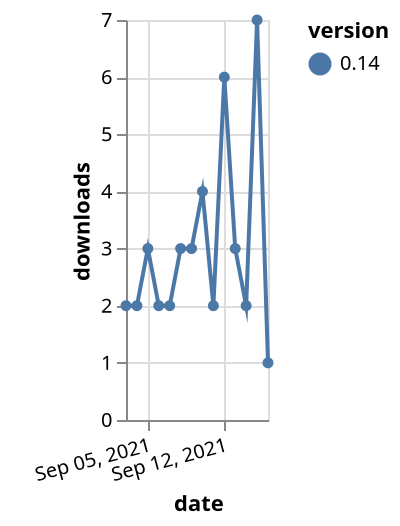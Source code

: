 {"$schema": "https://vega.github.io/schema/vega-lite/v5.json", "description": "A simple bar chart with embedded data.", "data": {"values": [{"date": "2021-09-03", "total": 5813, "delta": 2, "version": "0.14"}, {"date": "2021-09-04", "total": 5815, "delta": 2, "version": "0.14"}, {"date": "2021-09-05", "total": 5818, "delta": 3, "version": "0.14"}, {"date": "2021-09-06", "total": 5820, "delta": 2, "version": "0.14"}, {"date": "2021-09-07", "total": 5822, "delta": 2, "version": "0.14"}, {"date": "2021-09-08", "total": 5825, "delta": 3, "version": "0.14"}, {"date": "2021-09-09", "total": 5828, "delta": 3, "version": "0.14"}, {"date": "2021-09-10", "total": 5832, "delta": 4, "version": "0.14"}, {"date": "2021-09-11", "total": 5834, "delta": 2, "version": "0.14"}, {"date": "2021-09-12", "total": 5840, "delta": 6, "version": "0.14"}, {"date": "2021-09-13", "total": 5843, "delta": 3, "version": "0.14"}, {"date": "2021-09-14", "total": 5845, "delta": 2, "version": "0.14"}, {"date": "2021-09-15", "total": 5852, "delta": 7, "version": "0.14"}, {"date": "2021-09-16", "total": 5853, "delta": 1, "version": "0.14"}]}, "width": "container", "mark": {"type": "line", "point": {"filled": true}}, "encoding": {"x": {"field": "date", "type": "temporal", "timeUnit": "yearmonthdate", "title": "date", "axis": {"labelAngle": -15}}, "y": {"field": "delta", "type": "quantitative", "title": "downloads"}, "color": {"field": "version", "type": "nominal"}, "tooltip": {"field": "delta"}}}